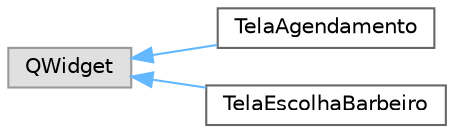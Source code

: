 digraph "Graphical Class Hierarchy"
{
 // LATEX_PDF_SIZE
  bgcolor="transparent";
  edge [fontname=Helvetica,fontsize=10,labelfontname=Helvetica,labelfontsize=10];
  node [fontname=Helvetica,fontsize=10,shape=box,height=0.2,width=0.4];
  rankdir="LR";
  Node0 [id="Node000000",label="QWidget",height=0.2,width=0.4,color="grey60", fillcolor="#E0E0E0", style="filled",tooltip=" "];
  Node0 -> Node1 [id="edge8_Node000000_Node000001",dir="back",color="steelblue1",style="solid",tooltip=" "];
  Node1 [id="Node000001",label="TelaAgendamento",height=0.2,width=0.4,color="grey40", fillcolor="white", style="filled",URL="$class_tela_agendamento.html",tooltip="Classe que representa a tela de agendamento de atendimentos em uma barbearia."];
  Node0 -> Node2 [id="edge9_Node000000_Node000002",dir="back",color="steelblue1",style="solid",tooltip=" "];
  Node2 [id="Node000002",label="TelaEscolhaBarbeiro",height=0.2,width=0.4,color="grey40", fillcolor="white", style="filled",URL="$class_tela_escolha_barbeiro.html",tooltip="A classe TelaEscolhaBarbeiro representa a interface gráfica para a escolha de um barbeiro."];
}
